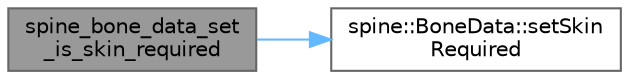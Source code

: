 digraph "spine_bone_data_set_is_skin_required"
{
 // LATEX_PDF_SIZE
  bgcolor="transparent";
  edge [fontname=Helvetica,fontsize=10,labelfontname=Helvetica,labelfontsize=10];
  node [fontname=Helvetica,fontsize=10,shape=box,height=0.2,width=0.4];
  rankdir="LR";
  Node1 [id="Node000001",label="spine_bone_data_set\l_is_skin_required",height=0.2,width=0.4,color="gray40", fillcolor="grey60", style="filled", fontcolor="black",tooltip=" "];
  Node1 -> Node2 [id="edge1_Node000001_Node000002",color="steelblue1",style="solid",tooltip=" "];
  Node2 [id="Node000002",label="spine::BoneData::setSkin\lRequired",height=0.2,width=0.4,color="grey40", fillcolor="white", style="filled",URL="$classspine_1_1_bone_data.html#abdbff76d8af2db9bc30f4ca82de188b0",tooltip=" "];
}
